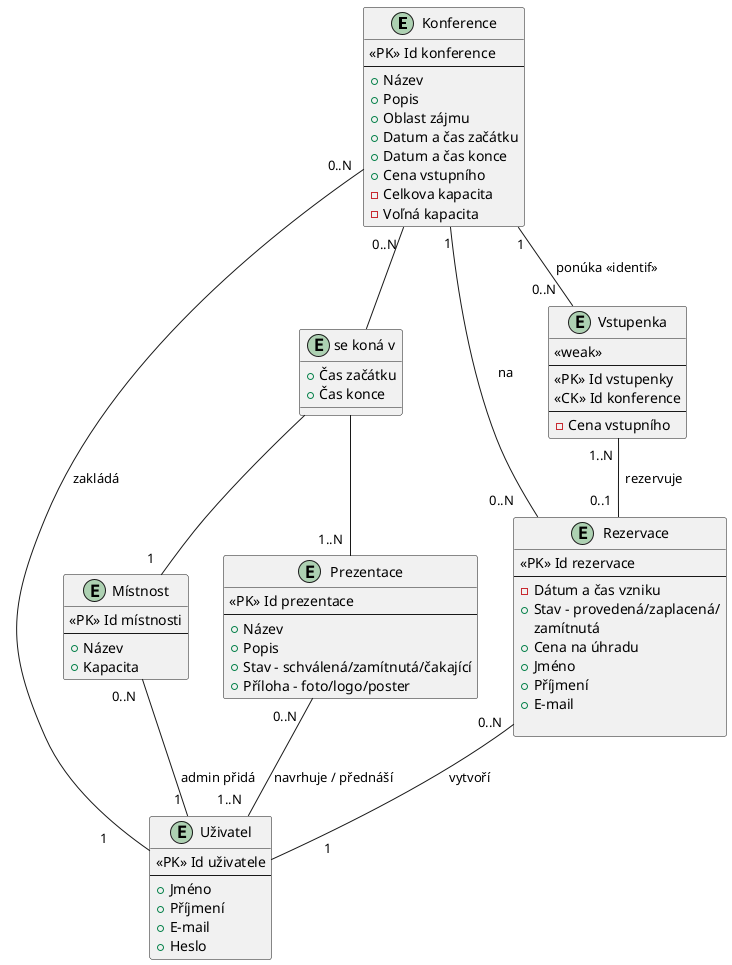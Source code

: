 @startuml er

entity "Konference" {
    <<PK>> Id konference
    ---
    + Název
    + Popis
    + Oblast zájmu
    + Datum a čas začátku
    + Datum a čas konce
    + Cena vstupního
    - Celkova kapacita
    - Voľná kapacita
}

entity "Prezentace" {
    <<PK>> Id prezentace
    ---
    + Název
    + Popis
    + Stav - schválená/zamítnutá/čakající
    + Příloha - foto/logo/poster
}

entity "Rezervace" {
    <<PK>> Id rezervace
    ---
    - Dátum a čas vzniku
    + Stav - provedená/zaplacená/
             zamítnutá
    + Cena na úhradu
    + Jméno
    + Příjmení
    + E-mail

}

entity "Vstupenka" {
    << weak >>
    ---
    <<PK>> Id vstupenky
    <<CK>> Id konference
    ---
    - Cena vstupního
}


entity "Uživatel" {
    <<PK>> Id uživatele
    ---
    + Jméno
    + Příjmení
    + E-mail
    + Heslo
}

entity "Místnost" {
    <<PK>> Id místnosti
    ---
    + Název
    + Kapacita
}

entity "se koná v" {
    + Čas začátku
    + Čas konce
}

"Konference" " 0..N " -- "se koná v"
"Konference" " 1" -- "0..N   " "Vstupenka" : " ponúka << identif >>"
"se koná v" -- "  1   " "Místnost"
"se koná v" -- " 1..N  " "Prezentace"
"Prezentace" " 0..N   " -- " 1..N   " "Uživatel" : "navrhuje / přednáší "
"Konference" " 0..N " -- "1          " "Uživatel" : " zakládá "
"Rezervace" " 0..N " -- "             1 " "Uživatel" : " vytvoří "
"Rezervace" " 0..N     " -- "    1" "Konference" : "na     "
"Vstupenka" " 1..N " -- "0..1  " "Rezervace" : "  rezervuje"
"Místnost" " 0..N  "  -- "1 " "Uživatel" : " admin přidá"


@enduml